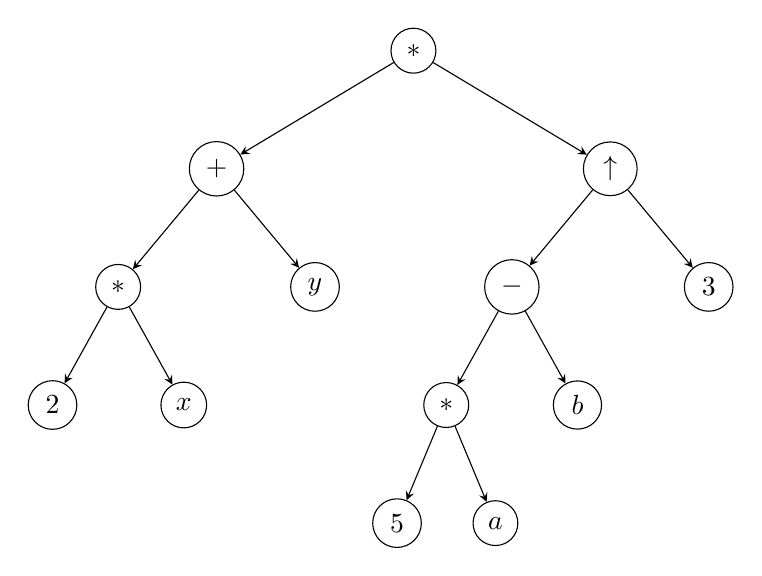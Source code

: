 \begin{tikzpicture}
    [->,>=stealth,
    level/.style={sibling distance = 5cm/#1,level distance = 1.5cm},
    a/.style={text centered,align=center,circle,draw}]
    \node[a]{$ * $}
    child{node[a] {$ + $}
        child{node[a]{$ * $}
            child{node[a]{$ 2 $}}
            child{node[a]{$ x $}}
        }
        child{node[a]{$ y $}
            % child{node[a]{$ w $}}
            % child{node[a]{$ z $}}
        }
    }
    child{node[a]{$ \uparrow $}
        child{node[a]{$ - $}
            child{node[a]{$ * $}
                child{node[a]{$ 5 $}}
                child{node[a]{$ a $}}
            }
            child{node[a]{$ b $}}
        }
        child{node[a]{$ 3 $}
            % child{node[a]{$ w $}}
            % child{node[a]{$ z $}}
        }
    };
\end{tikzpicture}